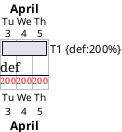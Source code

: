 {
  "sha1": "4tsxg12xu7y0ph7xclp5yx07lhd1tdq",
  "insertion": {
    "when": "2024-05-30T20:48:20.574Z",
    "user": "plantuml@gmail.com"
  }
}
@startgantt
Project starts the 2018/04/03

[T1] on {def:200%} lasts 5 days
@endgantt
